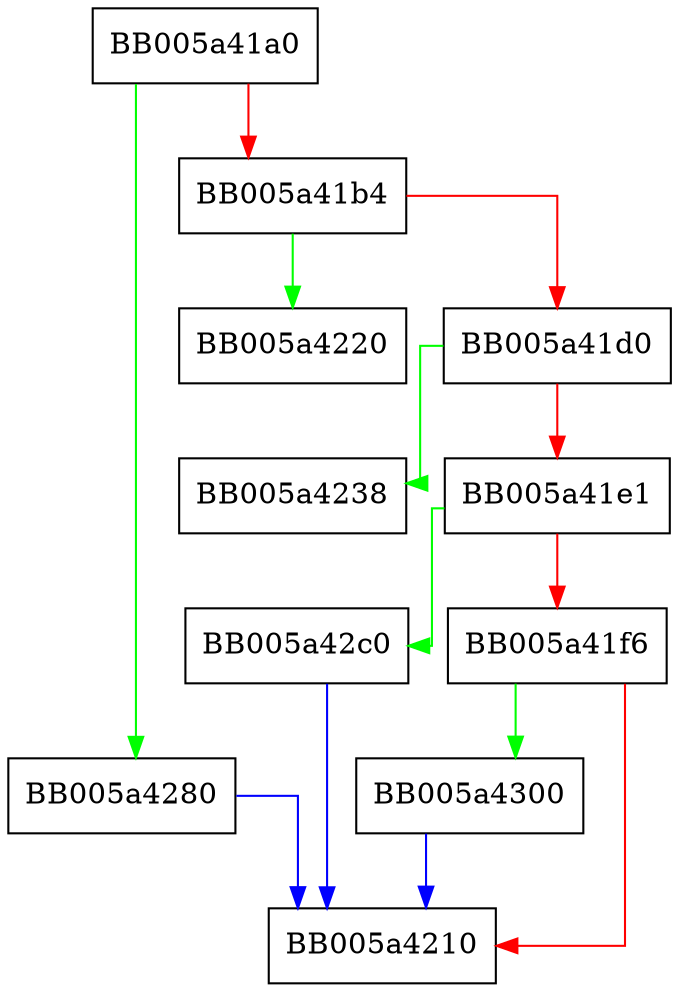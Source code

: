 digraph ENGINE_load_public_key {
  node [shape="box"];
  graph [splines=ortho];
  BB005a41a0 -> BB005a4280 [color="green"];
  BB005a41a0 -> BB005a41b4 [color="red"];
  BB005a41b4 -> BB005a4220 [color="green"];
  BB005a41b4 -> BB005a41d0 [color="red"];
  BB005a41d0 -> BB005a4238 [color="green"];
  BB005a41d0 -> BB005a41e1 [color="red"];
  BB005a41e1 -> BB005a42c0 [color="green"];
  BB005a41e1 -> BB005a41f6 [color="red"];
  BB005a41f6 -> BB005a4300 [color="green"];
  BB005a41f6 -> BB005a4210 [color="red"];
  BB005a4280 -> BB005a4210 [color="blue"];
  BB005a42c0 -> BB005a4210 [color="blue"];
  BB005a4300 -> BB005a4210 [color="blue"];
}